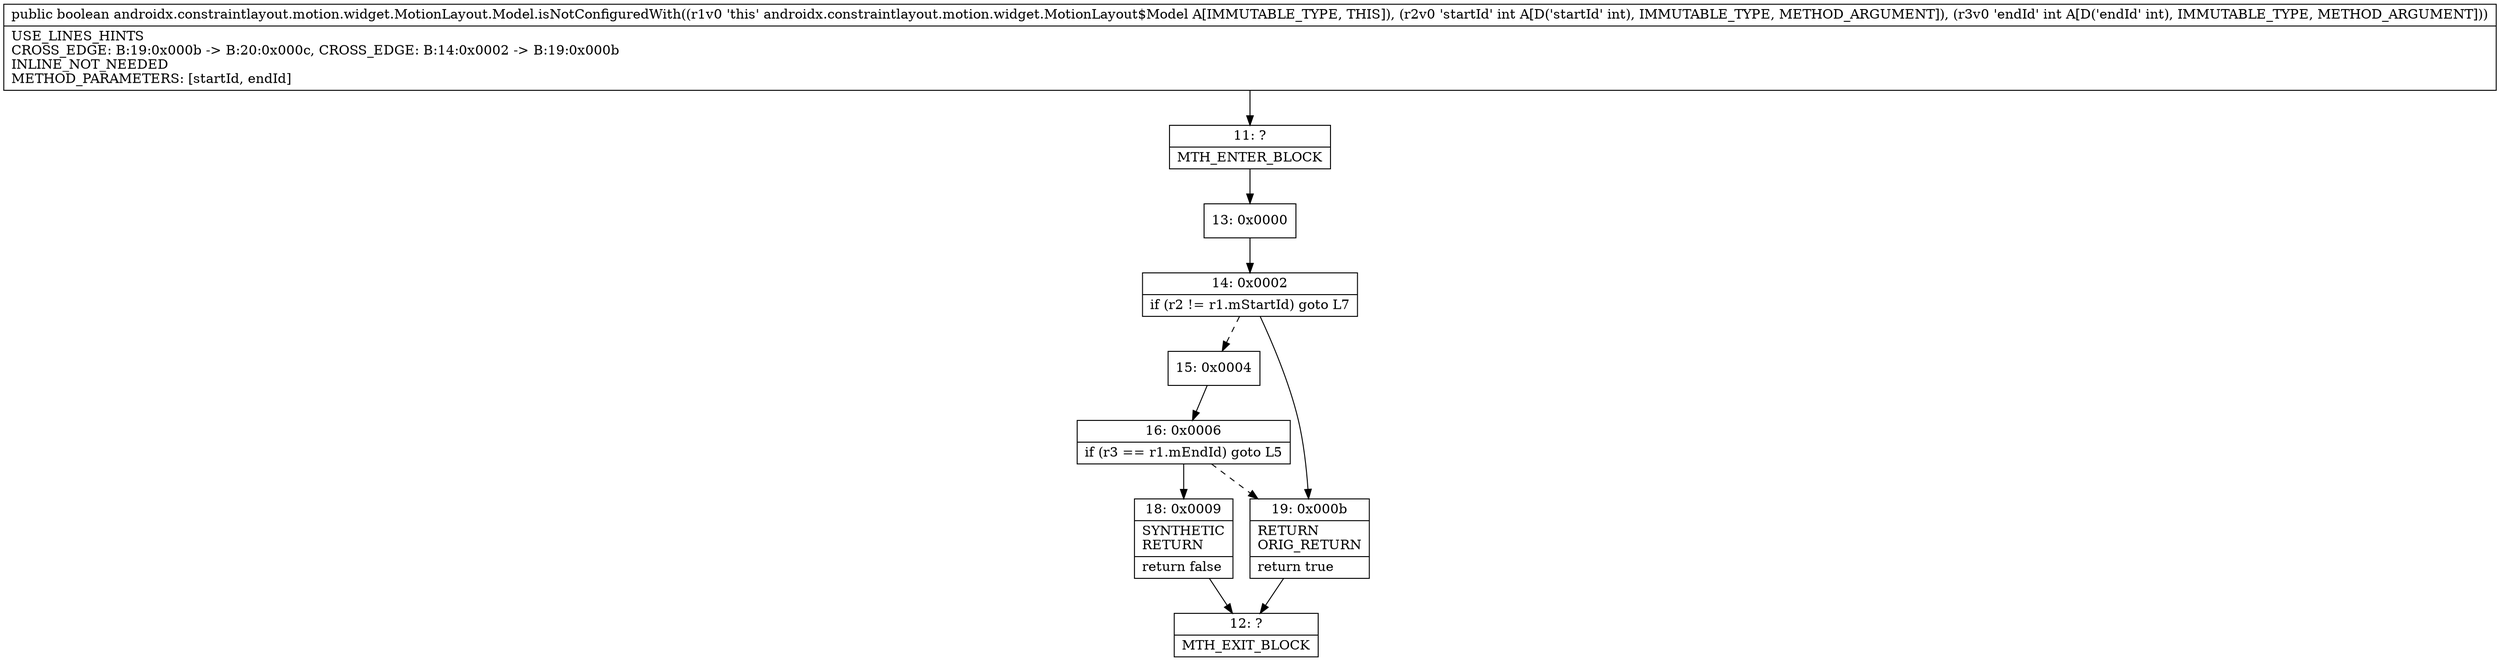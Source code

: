 digraph "CFG forandroidx.constraintlayout.motion.widget.MotionLayout.Model.isNotConfiguredWith(II)Z" {
Node_11 [shape=record,label="{11\:\ ?|MTH_ENTER_BLOCK\l}"];
Node_13 [shape=record,label="{13\:\ 0x0000}"];
Node_14 [shape=record,label="{14\:\ 0x0002|if (r2 != r1.mStartId) goto L7\l}"];
Node_15 [shape=record,label="{15\:\ 0x0004}"];
Node_16 [shape=record,label="{16\:\ 0x0006|if (r3 == r1.mEndId) goto L5\l}"];
Node_18 [shape=record,label="{18\:\ 0x0009|SYNTHETIC\lRETURN\l|return false\l}"];
Node_12 [shape=record,label="{12\:\ ?|MTH_EXIT_BLOCK\l}"];
Node_19 [shape=record,label="{19\:\ 0x000b|RETURN\lORIG_RETURN\l|return true\l}"];
MethodNode[shape=record,label="{public boolean androidx.constraintlayout.motion.widget.MotionLayout.Model.isNotConfiguredWith((r1v0 'this' androidx.constraintlayout.motion.widget.MotionLayout$Model A[IMMUTABLE_TYPE, THIS]), (r2v0 'startId' int A[D('startId' int), IMMUTABLE_TYPE, METHOD_ARGUMENT]), (r3v0 'endId' int A[D('endId' int), IMMUTABLE_TYPE, METHOD_ARGUMENT]))  | USE_LINES_HINTS\lCROSS_EDGE: B:19:0x000b \-\> B:20:0x000c, CROSS_EDGE: B:14:0x0002 \-\> B:19:0x000b\lINLINE_NOT_NEEDED\lMETHOD_PARAMETERS: [startId, endId]\l}"];
MethodNode -> Node_11;Node_11 -> Node_13;
Node_13 -> Node_14;
Node_14 -> Node_15[style=dashed];
Node_14 -> Node_19;
Node_15 -> Node_16;
Node_16 -> Node_18;
Node_16 -> Node_19[style=dashed];
Node_18 -> Node_12;
Node_19 -> Node_12;
}

